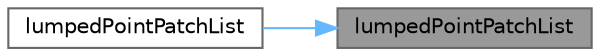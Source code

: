 digraph "lumpedPointPatchList"
{
 // LATEX_PDF_SIZE
  bgcolor="transparent";
  edge [fontname=Helvetica,fontsize=10,labelfontname=Helvetica,labelfontsize=10];
  node [fontname=Helvetica,fontsize=10,shape=box,height=0.2,width=0.4];
  rankdir="RL";
  Node1 [id="Node000001",label="lumpedPointPatchList",height=0.2,width=0.4,color="gray40", fillcolor="grey60", style="filled", fontcolor="black",tooltip=" "];
  Node1 -> Node2 [id="edge1_Node000001_Node000002",dir="back",color="steelblue1",style="solid",tooltip=" "];
  Node2 [id="Node000002",label="lumpedPointPatchList",height=0.2,width=0.4,color="grey40", fillcolor="white", style="filled",URL="$namespaceFoam_1_1lumpedPointTools.html#adaed0a8cb0f711e4088f0dd58df355c2",tooltip=" "];
}
